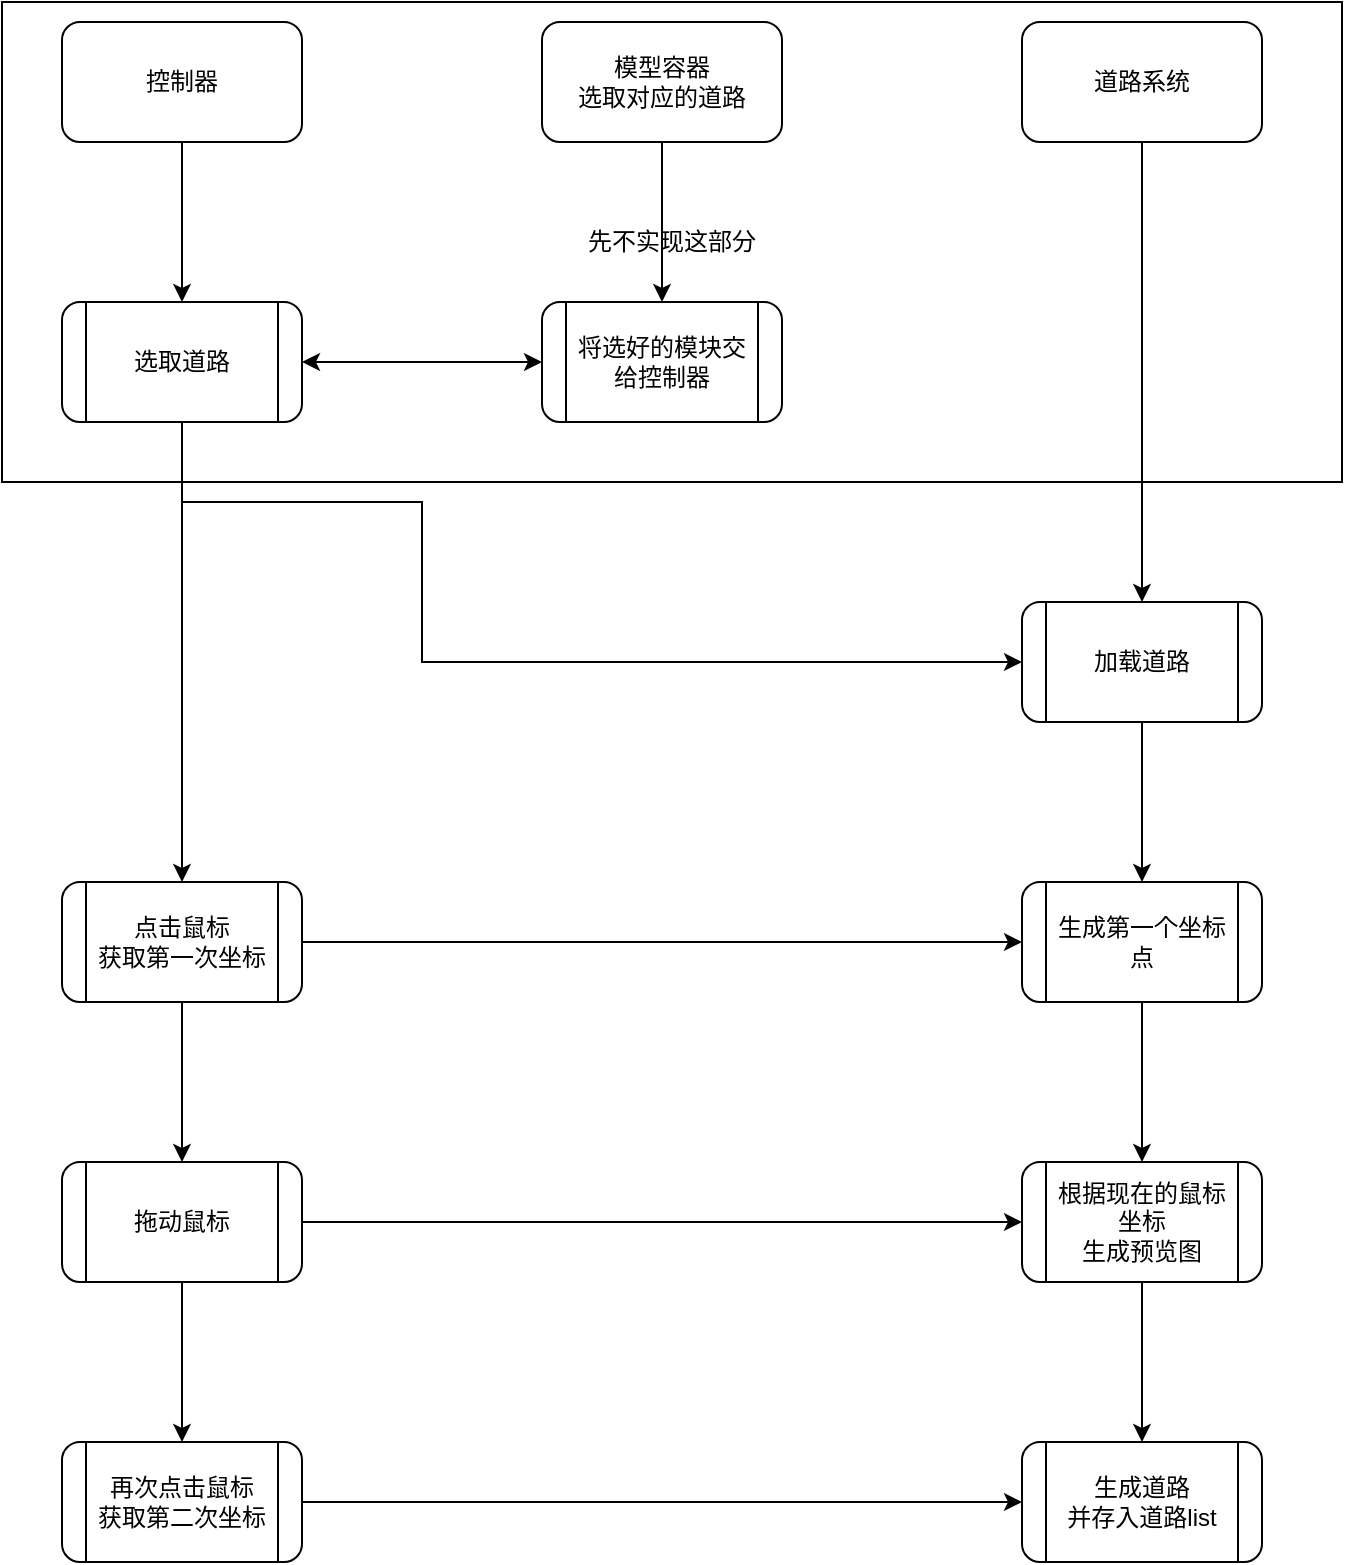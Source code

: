 <mxfile version="21.6.1" type="github">
  <diagram name="第 1 页" id="C61H5lq30QVmAmAkrJcK">
    <mxGraphModel dx="2074" dy="1116" grid="1" gridSize="10" guides="1" tooltips="1" connect="1" arrows="1" fold="1" page="1" pageScale="1" pageWidth="827" pageHeight="1169" math="0" shadow="0">
      <root>
        <mxCell id="0" />
        <mxCell id="1" parent="0" />
        <mxCell id="SHBFoHhZDrbC2CamdiJ_-35" value="先不实现这部分" style="rounded=0;whiteSpace=wrap;html=1;" vertex="1" parent="1">
          <mxGeometry x="50" y="20" width="670" height="240" as="geometry" />
        </mxCell>
        <mxCell id="SHBFoHhZDrbC2CamdiJ_-9" value="" style="edgeStyle=orthogonalEdgeStyle;rounded=0;orthogonalLoop=1;jettySize=auto;html=1;" edge="1" parent="1" source="SHBFoHhZDrbC2CamdiJ_-2" target="SHBFoHhZDrbC2CamdiJ_-8">
          <mxGeometry relative="1" as="geometry" />
        </mxCell>
        <mxCell id="SHBFoHhZDrbC2CamdiJ_-2" value="模型容器&lt;br&gt;选取对应的道路" style="rounded=1;whiteSpace=wrap;html=1;" vertex="1" parent="1">
          <mxGeometry x="320" y="30" width="120" height="60" as="geometry" />
        </mxCell>
        <mxCell id="SHBFoHhZDrbC2CamdiJ_-6" value="" style="edgeStyle=orthogonalEdgeStyle;rounded=0;orthogonalLoop=1;jettySize=auto;html=1;" edge="1" parent="1" source="SHBFoHhZDrbC2CamdiJ_-3" target="SHBFoHhZDrbC2CamdiJ_-5">
          <mxGeometry relative="1" as="geometry" />
        </mxCell>
        <mxCell id="SHBFoHhZDrbC2CamdiJ_-3" value="控制器" style="rounded=1;whiteSpace=wrap;html=1;" vertex="1" parent="1">
          <mxGeometry x="80" y="30" width="120" height="60" as="geometry" />
        </mxCell>
        <mxCell id="SHBFoHhZDrbC2CamdiJ_-13" value="" style="edgeStyle=orthogonalEdgeStyle;rounded=0;orthogonalLoop=1;jettySize=auto;html=1;" edge="1" parent="1" source="SHBFoHhZDrbC2CamdiJ_-4" target="SHBFoHhZDrbC2CamdiJ_-12">
          <mxGeometry relative="1" as="geometry" />
        </mxCell>
        <mxCell id="SHBFoHhZDrbC2CamdiJ_-4" value="道路系统" style="rounded=1;whiteSpace=wrap;html=1;" vertex="1" parent="1">
          <mxGeometry x="560" y="30" width="120" height="60" as="geometry" />
        </mxCell>
        <mxCell id="SHBFoHhZDrbC2CamdiJ_-15" value="" style="edgeStyle=orthogonalEdgeStyle;rounded=0;orthogonalLoop=1;jettySize=auto;html=1;entryX=0;entryY=0.5;entryDx=0;entryDy=0;" edge="1" parent="1" source="SHBFoHhZDrbC2CamdiJ_-5" target="SHBFoHhZDrbC2CamdiJ_-12">
          <mxGeometry relative="1" as="geometry">
            <mxPoint x="140" y="320" as="targetPoint" />
            <Array as="points">
              <mxPoint x="140" y="270" />
              <mxPoint x="260" y="270" />
              <mxPoint x="260" y="350" />
            </Array>
          </mxGeometry>
        </mxCell>
        <mxCell id="SHBFoHhZDrbC2CamdiJ_-18" value="" style="edgeStyle=orthogonalEdgeStyle;rounded=0;orthogonalLoop=1;jettySize=auto;html=1;" edge="1" parent="1" source="SHBFoHhZDrbC2CamdiJ_-5" target="SHBFoHhZDrbC2CamdiJ_-17">
          <mxGeometry relative="1" as="geometry" />
        </mxCell>
        <mxCell id="SHBFoHhZDrbC2CamdiJ_-5" value="选取道路" style="shape=process;whiteSpace=wrap;html=1;backgroundOutline=1;rounded=1;" vertex="1" parent="1">
          <mxGeometry x="80" y="170" width="120" height="60" as="geometry" />
        </mxCell>
        <mxCell id="SHBFoHhZDrbC2CamdiJ_-8" value="将选好的模块交给控制器" style="shape=process;whiteSpace=wrap;html=1;backgroundOutline=1;rounded=1;" vertex="1" parent="1">
          <mxGeometry x="320" y="170" width="120" height="60" as="geometry" />
        </mxCell>
        <mxCell id="SHBFoHhZDrbC2CamdiJ_-11" value="" style="endArrow=classic;startArrow=classic;html=1;rounded=0;exitX=1;exitY=0.5;exitDx=0;exitDy=0;entryX=0;entryY=0.5;entryDx=0;entryDy=0;" edge="1" parent="1" source="SHBFoHhZDrbC2CamdiJ_-5" target="SHBFoHhZDrbC2CamdiJ_-8">
          <mxGeometry width="50" height="50" relative="1" as="geometry">
            <mxPoint x="390" y="390" as="sourcePoint" />
            <mxPoint x="440" y="340" as="targetPoint" />
          </mxGeometry>
        </mxCell>
        <mxCell id="SHBFoHhZDrbC2CamdiJ_-22" value="" style="edgeStyle=orthogonalEdgeStyle;rounded=0;orthogonalLoop=1;jettySize=auto;html=1;" edge="1" parent="1" source="SHBFoHhZDrbC2CamdiJ_-12" target="SHBFoHhZDrbC2CamdiJ_-21">
          <mxGeometry relative="1" as="geometry" />
        </mxCell>
        <mxCell id="SHBFoHhZDrbC2CamdiJ_-12" value="加载道路" style="shape=process;whiteSpace=wrap;html=1;backgroundOutline=1;rounded=1;" vertex="1" parent="1">
          <mxGeometry x="560" y="320" width="120" height="60" as="geometry" />
        </mxCell>
        <mxCell id="SHBFoHhZDrbC2CamdiJ_-24" value="" style="edgeStyle=orthogonalEdgeStyle;rounded=0;orthogonalLoop=1;jettySize=auto;html=1;" edge="1" parent="1" source="SHBFoHhZDrbC2CamdiJ_-17" target="SHBFoHhZDrbC2CamdiJ_-21">
          <mxGeometry relative="1" as="geometry">
            <mxPoint x="280" y="490" as="targetPoint" />
          </mxGeometry>
        </mxCell>
        <mxCell id="SHBFoHhZDrbC2CamdiJ_-26" value="" style="edgeStyle=orthogonalEdgeStyle;rounded=0;orthogonalLoop=1;jettySize=auto;html=1;" edge="1" parent="1" source="SHBFoHhZDrbC2CamdiJ_-17" target="SHBFoHhZDrbC2CamdiJ_-25">
          <mxGeometry relative="1" as="geometry" />
        </mxCell>
        <mxCell id="SHBFoHhZDrbC2CamdiJ_-17" value="点击鼠标&lt;br&gt;获取第一次坐标" style="shape=process;whiteSpace=wrap;html=1;backgroundOutline=1;rounded=1;" vertex="1" parent="1">
          <mxGeometry x="80" y="460" width="120" height="60" as="geometry" />
        </mxCell>
        <mxCell id="SHBFoHhZDrbC2CamdiJ_-28" value="" style="edgeStyle=orthogonalEdgeStyle;rounded=0;orthogonalLoop=1;jettySize=auto;html=1;" edge="1" parent="1" source="SHBFoHhZDrbC2CamdiJ_-21" target="SHBFoHhZDrbC2CamdiJ_-27">
          <mxGeometry relative="1" as="geometry" />
        </mxCell>
        <mxCell id="SHBFoHhZDrbC2CamdiJ_-21" value="生成第一个坐标点" style="shape=process;whiteSpace=wrap;html=1;backgroundOutline=1;rounded=1;" vertex="1" parent="1">
          <mxGeometry x="560" y="460" width="120" height="60" as="geometry" />
        </mxCell>
        <mxCell id="SHBFoHhZDrbC2CamdiJ_-29" style="edgeStyle=orthogonalEdgeStyle;rounded=0;orthogonalLoop=1;jettySize=auto;html=1;entryX=0;entryY=0.5;entryDx=0;entryDy=0;" edge="1" parent="1" source="SHBFoHhZDrbC2CamdiJ_-25" target="SHBFoHhZDrbC2CamdiJ_-27">
          <mxGeometry relative="1" as="geometry" />
        </mxCell>
        <mxCell id="SHBFoHhZDrbC2CamdiJ_-31" value="" style="edgeStyle=orthogonalEdgeStyle;rounded=0;orthogonalLoop=1;jettySize=auto;html=1;" edge="1" parent="1" source="SHBFoHhZDrbC2CamdiJ_-25" target="SHBFoHhZDrbC2CamdiJ_-30">
          <mxGeometry relative="1" as="geometry" />
        </mxCell>
        <mxCell id="SHBFoHhZDrbC2CamdiJ_-25" value="拖动鼠标" style="shape=process;whiteSpace=wrap;html=1;backgroundOutline=1;rounded=1;" vertex="1" parent="1">
          <mxGeometry x="80" y="600" width="120" height="60" as="geometry" />
        </mxCell>
        <mxCell id="SHBFoHhZDrbC2CamdiJ_-33" value="" style="edgeStyle=orthogonalEdgeStyle;rounded=0;orthogonalLoop=1;jettySize=auto;html=1;" edge="1" parent="1" source="SHBFoHhZDrbC2CamdiJ_-27" target="SHBFoHhZDrbC2CamdiJ_-32">
          <mxGeometry relative="1" as="geometry" />
        </mxCell>
        <mxCell id="SHBFoHhZDrbC2CamdiJ_-27" value="根据现在的鼠标坐标&lt;br&gt;生成预览图" style="shape=process;whiteSpace=wrap;html=1;backgroundOutline=1;rounded=1;" vertex="1" parent="1">
          <mxGeometry x="560" y="600" width="120" height="60" as="geometry" />
        </mxCell>
        <mxCell id="SHBFoHhZDrbC2CamdiJ_-34" style="edgeStyle=orthogonalEdgeStyle;rounded=0;orthogonalLoop=1;jettySize=auto;html=1;entryX=0;entryY=0.5;entryDx=0;entryDy=0;" edge="1" parent="1" source="SHBFoHhZDrbC2CamdiJ_-30" target="SHBFoHhZDrbC2CamdiJ_-32">
          <mxGeometry relative="1" as="geometry" />
        </mxCell>
        <mxCell id="SHBFoHhZDrbC2CamdiJ_-30" value="再次点击鼠标&lt;br&gt;获取第二次坐标" style="shape=process;whiteSpace=wrap;html=1;backgroundOutline=1;rounded=1;" vertex="1" parent="1">
          <mxGeometry x="80" y="740" width="120" height="60" as="geometry" />
        </mxCell>
        <mxCell id="SHBFoHhZDrbC2CamdiJ_-32" value="生成道路&lt;br&gt;并存入道路list" style="shape=process;whiteSpace=wrap;html=1;backgroundOutline=1;rounded=1;" vertex="1" parent="1">
          <mxGeometry x="560" y="740" width="120" height="60" as="geometry" />
        </mxCell>
      </root>
    </mxGraphModel>
  </diagram>
</mxfile>
